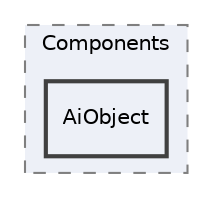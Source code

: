 digraph "Editor/UI/Components/AiObject"
{
 // LATEX_PDF_SIZE
  edge [fontname="Helvetica",fontsize="10",labelfontname="Helvetica",labelfontsize="10"];
  node [fontname="Helvetica",fontsize="10",shape=record];
  compound=true
  subgraph clusterdir_923fa9d008c2aca82a70b1951296c9a0 {
    graph [ bgcolor="#edf0f7", pencolor="grey50", style="filled,dashed,", label="Components", fontname="Helvetica", fontsize="10", URL="dir_923fa9d008c2aca82a70b1951296c9a0.html"]
  dir_44bf01a8882d74adb3806bb198b7fc98 [shape=box, label="AiObject", style="filled,bold,", fillcolor="#edf0f7", color="grey25", URL="dir_44bf01a8882d74adb3806bb198b7fc98.html"];
  }
}

